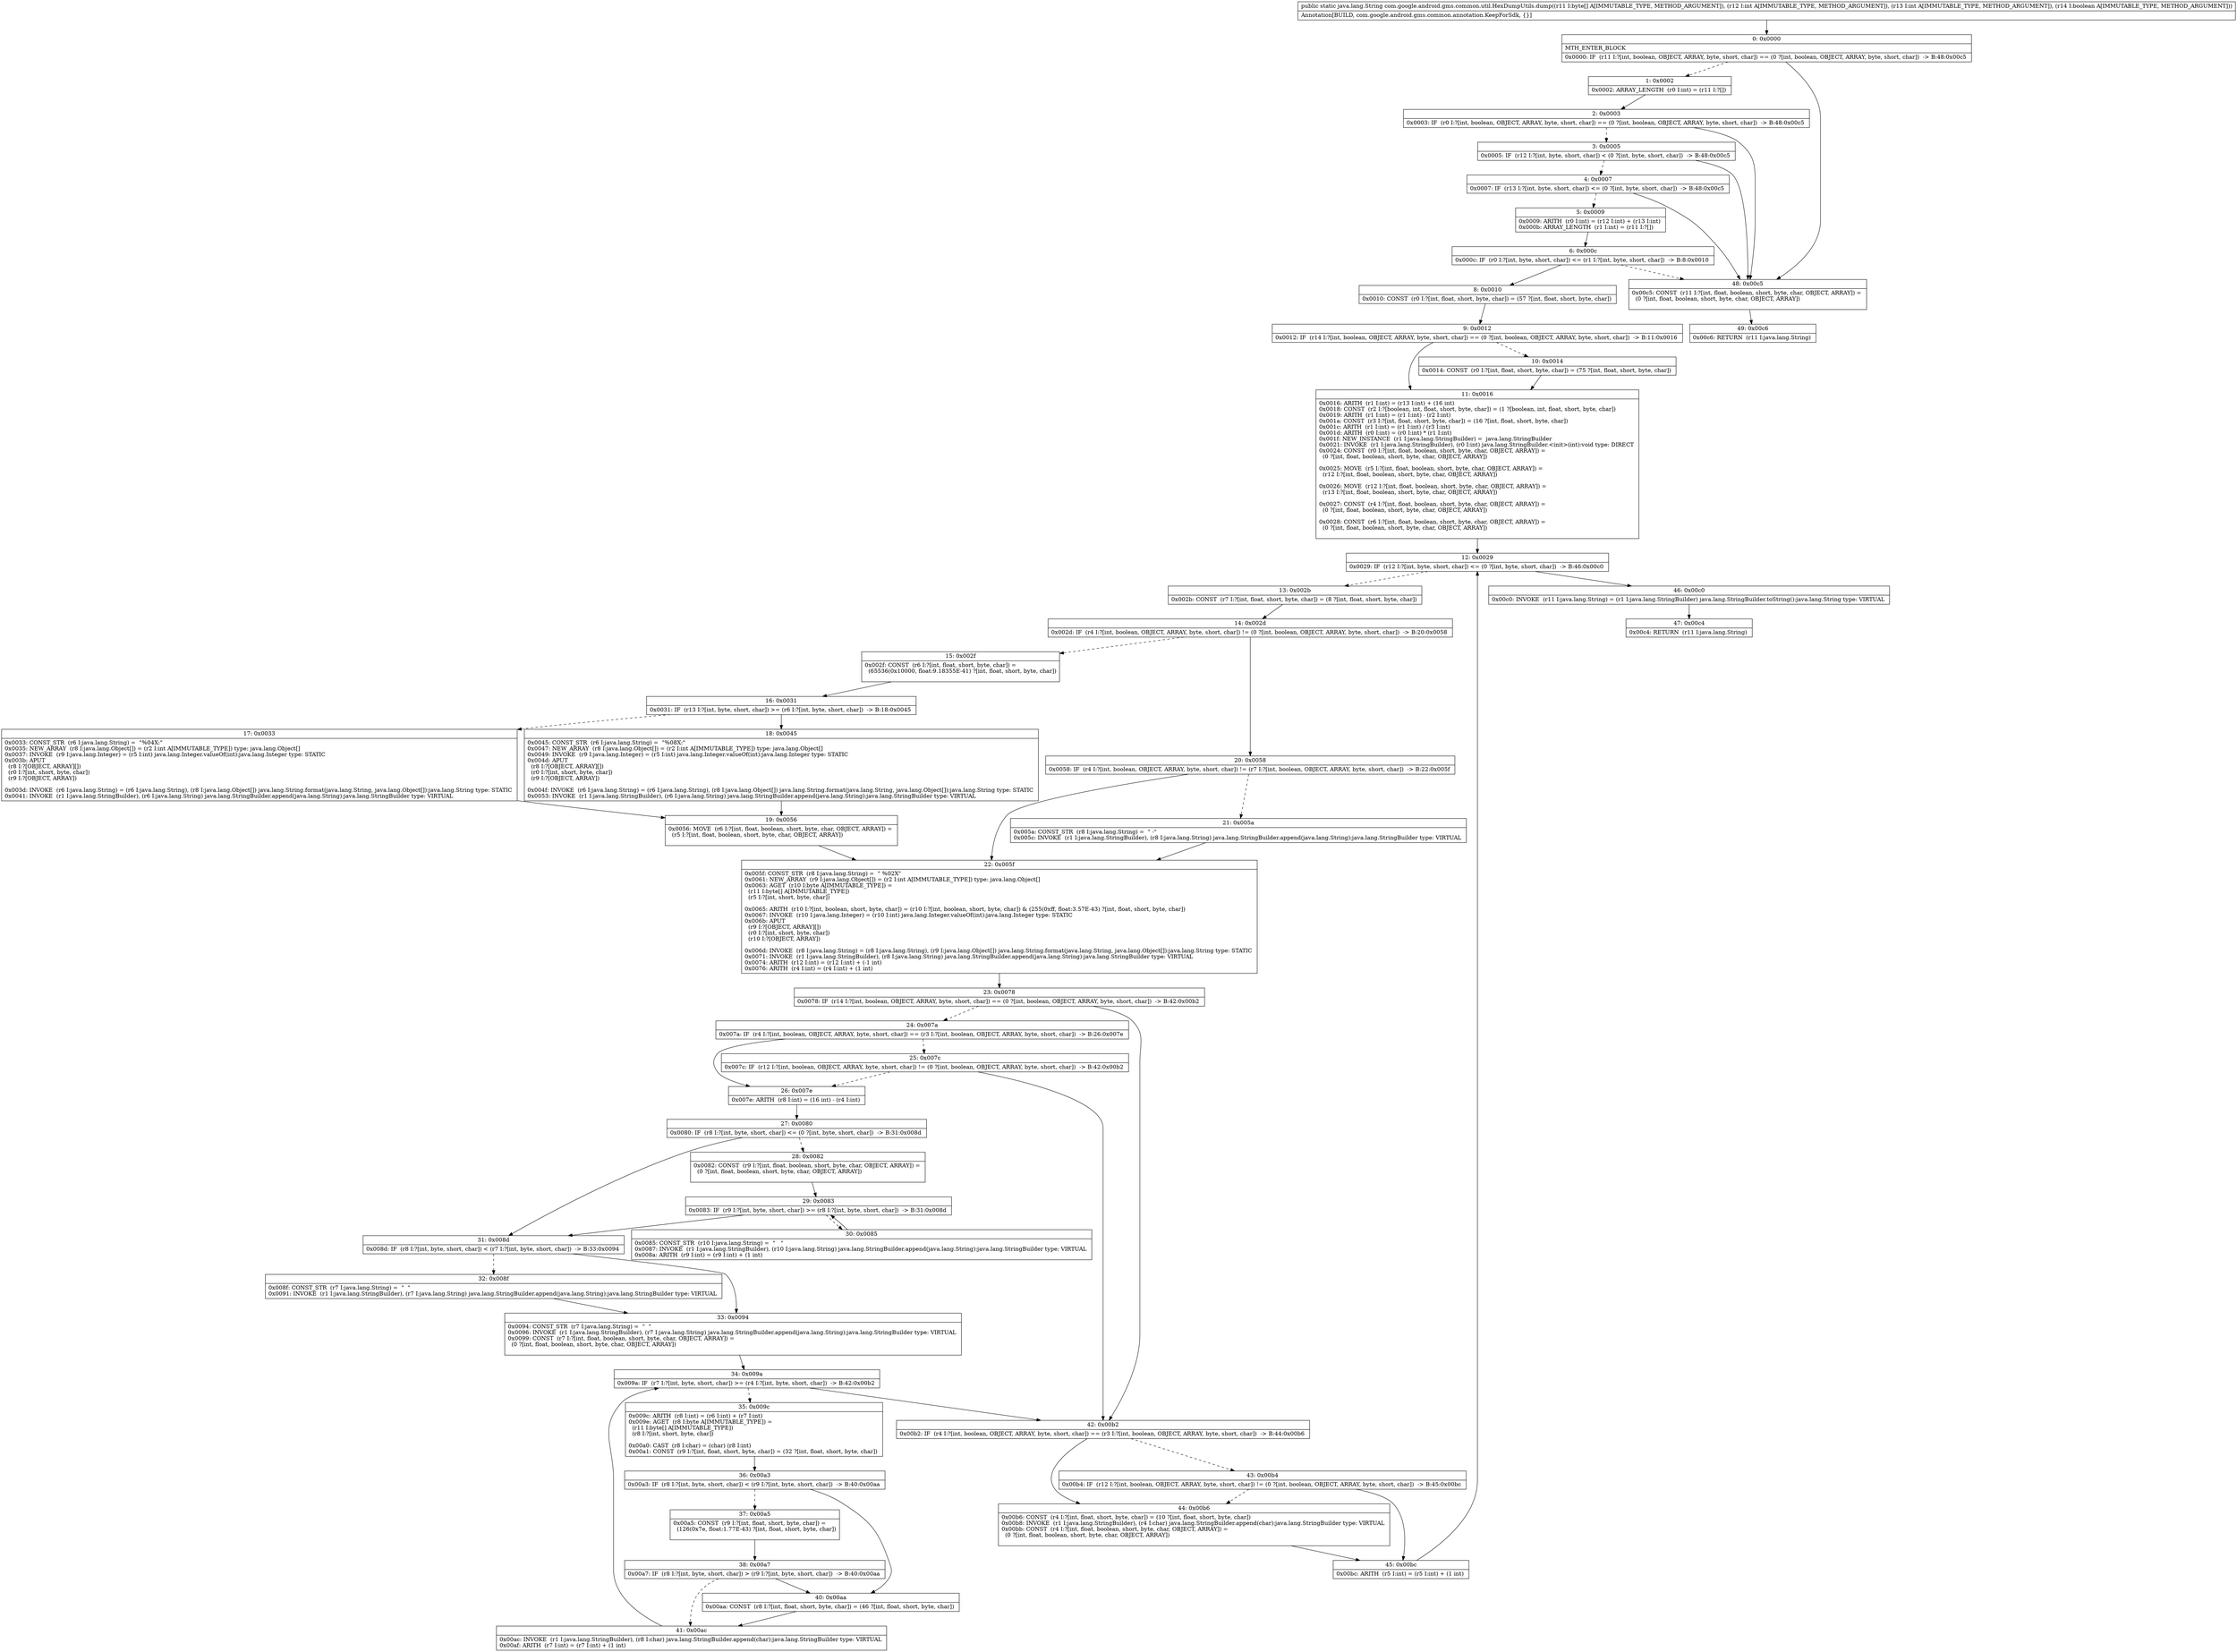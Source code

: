 digraph "CFG forcom.google.android.gms.common.util.HexDumpUtils.dump([BIIZ)Ljava\/lang\/String;" {
Node_0 [shape=record,label="{0\:\ 0x0000|MTH_ENTER_BLOCK\l|0x0000: IF  (r11 I:?[int, boolean, OBJECT, ARRAY, byte, short, char]) == (0 ?[int, boolean, OBJECT, ARRAY, byte, short, char])  \-\> B:48:0x00c5 \l}"];
Node_1 [shape=record,label="{1\:\ 0x0002|0x0002: ARRAY_LENGTH  (r0 I:int) = (r11 I:?[]) \l}"];
Node_2 [shape=record,label="{2\:\ 0x0003|0x0003: IF  (r0 I:?[int, boolean, OBJECT, ARRAY, byte, short, char]) == (0 ?[int, boolean, OBJECT, ARRAY, byte, short, char])  \-\> B:48:0x00c5 \l}"];
Node_3 [shape=record,label="{3\:\ 0x0005|0x0005: IF  (r12 I:?[int, byte, short, char]) \< (0 ?[int, byte, short, char])  \-\> B:48:0x00c5 \l}"];
Node_4 [shape=record,label="{4\:\ 0x0007|0x0007: IF  (r13 I:?[int, byte, short, char]) \<= (0 ?[int, byte, short, char])  \-\> B:48:0x00c5 \l}"];
Node_5 [shape=record,label="{5\:\ 0x0009|0x0009: ARITH  (r0 I:int) = (r12 I:int) + (r13 I:int) \l0x000b: ARRAY_LENGTH  (r1 I:int) = (r11 I:?[]) \l}"];
Node_6 [shape=record,label="{6\:\ 0x000c|0x000c: IF  (r0 I:?[int, byte, short, char]) \<= (r1 I:?[int, byte, short, char])  \-\> B:8:0x0010 \l}"];
Node_8 [shape=record,label="{8\:\ 0x0010|0x0010: CONST  (r0 I:?[int, float, short, byte, char]) = (57 ?[int, float, short, byte, char]) \l}"];
Node_9 [shape=record,label="{9\:\ 0x0012|0x0012: IF  (r14 I:?[int, boolean, OBJECT, ARRAY, byte, short, char]) == (0 ?[int, boolean, OBJECT, ARRAY, byte, short, char])  \-\> B:11:0x0016 \l}"];
Node_10 [shape=record,label="{10\:\ 0x0014|0x0014: CONST  (r0 I:?[int, float, short, byte, char]) = (75 ?[int, float, short, byte, char]) \l}"];
Node_11 [shape=record,label="{11\:\ 0x0016|0x0016: ARITH  (r1 I:int) = (r13 I:int) + (16 int) \l0x0018: CONST  (r2 I:?[boolean, int, float, short, byte, char]) = (1 ?[boolean, int, float, short, byte, char]) \l0x0019: ARITH  (r1 I:int) = (r1 I:int) \- (r2 I:int) \l0x001a: CONST  (r3 I:?[int, float, short, byte, char]) = (16 ?[int, float, short, byte, char]) \l0x001c: ARITH  (r1 I:int) = (r1 I:int) \/ (r3 I:int) \l0x001d: ARITH  (r0 I:int) = (r0 I:int) * (r1 I:int) \l0x001f: NEW_INSTANCE  (r1 I:java.lang.StringBuilder) =  java.lang.StringBuilder \l0x0021: INVOKE  (r1 I:java.lang.StringBuilder), (r0 I:int) java.lang.StringBuilder.\<init\>(int):void type: DIRECT \l0x0024: CONST  (r0 I:?[int, float, boolean, short, byte, char, OBJECT, ARRAY]) = \l  (0 ?[int, float, boolean, short, byte, char, OBJECT, ARRAY])\l \l0x0025: MOVE  (r5 I:?[int, float, boolean, short, byte, char, OBJECT, ARRAY]) = \l  (r12 I:?[int, float, boolean, short, byte, char, OBJECT, ARRAY])\l \l0x0026: MOVE  (r12 I:?[int, float, boolean, short, byte, char, OBJECT, ARRAY]) = \l  (r13 I:?[int, float, boolean, short, byte, char, OBJECT, ARRAY])\l \l0x0027: CONST  (r4 I:?[int, float, boolean, short, byte, char, OBJECT, ARRAY]) = \l  (0 ?[int, float, boolean, short, byte, char, OBJECT, ARRAY])\l \l0x0028: CONST  (r6 I:?[int, float, boolean, short, byte, char, OBJECT, ARRAY]) = \l  (0 ?[int, float, boolean, short, byte, char, OBJECT, ARRAY])\l \l}"];
Node_12 [shape=record,label="{12\:\ 0x0029|0x0029: IF  (r12 I:?[int, byte, short, char]) \<= (0 ?[int, byte, short, char])  \-\> B:46:0x00c0 \l}"];
Node_13 [shape=record,label="{13\:\ 0x002b|0x002b: CONST  (r7 I:?[int, float, short, byte, char]) = (8 ?[int, float, short, byte, char]) \l}"];
Node_14 [shape=record,label="{14\:\ 0x002d|0x002d: IF  (r4 I:?[int, boolean, OBJECT, ARRAY, byte, short, char]) != (0 ?[int, boolean, OBJECT, ARRAY, byte, short, char])  \-\> B:20:0x0058 \l}"];
Node_15 [shape=record,label="{15\:\ 0x002f|0x002f: CONST  (r6 I:?[int, float, short, byte, char]) = \l  (65536(0x10000, float:9.18355E\-41) ?[int, float, short, byte, char])\l \l}"];
Node_16 [shape=record,label="{16\:\ 0x0031|0x0031: IF  (r13 I:?[int, byte, short, char]) \>= (r6 I:?[int, byte, short, char])  \-\> B:18:0x0045 \l}"];
Node_17 [shape=record,label="{17\:\ 0x0033|0x0033: CONST_STR  (r6 I:java.lang.String) =  \"%04X:\" \l0x0035: NEW_ARRAY  (r8 I:java.lang.Object[]) = (r2 I:int A[IMMUTABLE_TYPE]) type: java.lang.Object[] \l0x0037: INVOKE  (r9 I:java.lang.Integer) = (r5 I:int) java.lang.Integer.valueOf(int):java.lang.Integer type: STATIC \l0x003b: APUT  \l  (r8 I:?[OBJECT, ARRAY][])\l  (r0 I:?[int, short, byte, char])\l  (r9 I:?[OBJECT, ARRAY])\l \l0x003d: INVOKE  (r6 I:java.lang.String) = (r6 I:java.lang.String), (r8 I:java.lang.Object[]) java.lang.String.format(java.lang.String, java.lang.Object[]):java.lang.String type: STATIC \l0x0041: INVOKE  (r1 I:java.lang.StringBuilder), (r6 I:java.lang.String) java.lang.StringBuilder.append(java.lang.String):java.lang.StringBuilder type: VIRTUAL \l}"];
Node_18 [shape=record,label="{18\:\ 0x0045|0x0045: CONST_STR  (r6 I:java.lang.String) =  \"%08X:\" \l0x0047: NEW_ARRAY  (r8 I:java.lang.Object[]) = (r2 I:int A[IMMUTABLE_TYPE]) type: java.lang.Object[] \l0x0049: INVOKE  (r9 I:java.lang.Integer) = (r5 I:int) java.lang.Integer.valueOf(int):java.lang.Integer type: STATIC \l0x004d: APUT  \l  (r8 I:?[OBJECT, ARRAY][])\l  (r0 I:?[int, short, byte, char])\l  (r9 I:?[OBJECT, ARRAY])\l \l0x004f: INVOKE  (r6 I:java.lang.String) = (r6 I:java.lang.String), (r8 I:java.lang.Object[]) java.lang.String.format(java.lang.String, java.lang.Object[]):java.lang.String type: STATIC \l0x0053: INVOKE  (r1 I:java.lang.StringBuilder), (r6 I:java.lang.String) java.lang.StringBuilder.append(java.lang.String):java.lang.StringBuilder type: VIRTUAL \l}"];
Node_19 [shape=record,label="{19\:\ 0x0056|0x0056: MOVE  (r6 I:?[int, float, boolean, short, byte, char, OBJECT, ARRAY]) = \l  (r5 I:?[int, float, boolean, short, byte, char, OBJECT, ARRAY])\l \l}"];
Node_20 [shape=record,label="{20\:\ 0x0058|0x0058: IF  (r4 I:?[int, boolean, OBJECT, ARRAY, byte, short, char]) != (r7 I:?[int, boolean, OBJECT, ARRAY, byte, short, char])  \-\> B:22:0x005f \l}"];
Node_21 [shape=record,label="{21\:\ 0x005a|0x005a: CONST_STR  (r8 I:java.lang.String) =  \" \-\" \l0x005c: INVOKE  (r1 I:java.lang.StringBuilder), (r8 I:java.lang.String) java.lang.StringBuilder.append(java.lang.String):java.lang.StringBuilder type: VIRTUAL \l}"];
Node_22 [shape=record,label="{22\:\ 0x005f|0x005f: CONST_STR  (r8 I:java.lang.String) =  \" %02X\" \l0x0061: NEW_ARRAY  (r9 I:java.lang.Object[]) = (r2 I:int A[IMMUTABLE_TYPE]) type: java.lang.Object[] \l0x0063: AGET  (r10 I:byte A[IMMUTABLE_TYPE]) = \l  (r11 I:byte[] A[IMMUTABLE_TYPE])\l  (r5 I:?[int, short, byte, char])\l \l0x0065: ARITH  (r10 I:?[int, boolean, short, byte, char]) = (r10 I:?[int, boolean, short, byte, char]) & (255(0xff, float:3.57E\-43) ?[int, float, short, byte, char]) \l0x0067: INVOKE  (r10 I:java.lang.Integer) = (r10 I:int) java.lang.Integer.valueOf(int):java.lang.Integer type: STATIC \l0x006b: APUT  \l  (r9 I:?[OBJECT, ARRAY][])\l  (r0 I:?[int, short, byte, char])\l  (r10 I:?[OBJECT, ARRAY])\l \l0x006d: INVOKE  (r8 I:java.lang.String) = (r8 I:java.lang.String), (r9 I:java.lang.Object[]) java.lang.String.format(java.lang.String, java.lang.Object[]):java.lang.String type: STATIC \l0x0071: INVOKE  (r1 I:java.lang.StringBuilder), (r8 I:java.lang.String) java.lang.StringBuilder.append(java.lang.String):java.lang.StringBuilder type: VIRTUAL \l0x0074: ARITH  (r12 I:int) = (r12 I:int) + (\-1 int) \l0x0076: ARITH  (r4 I:int) = (r4 I:int) + (1 int) \l}"];
Node_23 [shape=record,label="{23\:\ 0x0078|0x0078: IF  (r14 I:?[int, boolean, OBJECT, ARRAY, byte, short, char]) == (0 ?[int, boolean, OBJECT, ARRAY, byte, short, char])  \-\> B:42:0x00b2 \l}"];
Node_24 [shape=record,label="{24\:\ 0x007a|0x007a: IF  (r4 I:?[int, boolean, OBJECT, ARRAY, byte, short, char]) == (r3 I:?[int, boolean, OBJECT, ARRAY, byte, short, char])  \-\> B:26:0x007e \l}"];
Node_25 [shape=record,label="{25\:\ 0x007c|0x007c: IF  (r12 I:?[int, boolean, OBJECT, ARRAY, byte, short, char]) != (0 ?[int, boolean, OBJECT, ARRAY, byte, short, char])  \-\> B:42:0x00b2 \l}"];
Node_26 [shape=record,label="{26\:\ 0x007e|0x007e: ARITH  (r8 I:int) = (16 int) \- (r4 I:int) \l}"];
Node_27 [shape=record,label="{27\:\ 0x0080|0x0080: IF  (r8 I:?[int, byte, short, char]) \<= (0 ?[int, byte, short, char])  \-\> B:31:0x008d \l}"];
Node_28 [shape=record,label="{28\:\ 0x0082|0x0082: CONST  (r9 I:?[int, float, boolean, short, byte, char, OBJECT, ARRAY]) = \l  (0 ?[int, float, boolean, short, byte, char, OBJECT, ARRAY])\l \l}"];
Node_29 [shape=record,label="{29\:\ 0x0083|0x0083: IF  (r9 I:?[int, byte, short, char]) \>= (r8 I:?[int, byte, short, char])  \-\> B:31:0x008d \l}"];
Node_30 [shape=record,label="{30\:\ 0x0085|0x0085: CONST_STR  (r10 I:java.lang.String) =  \"   \" \l0x0087: INVOKE  (r1 I:java.lang.StringBuilder), (r10 I:java.lang.String) java.lang.StringBuilder.append(java.lang.String):java.lang.StringBuilder type: VIRTUAL \l0x008a: ARITH  (r9 I:int) = (r9 I:int) + (1 int) \l}"];
Node_31 [shape=record,label="{31\:\ 0x008d|0x008d: IF  (r8 I:?[int, byte, short, char]) \< (r7 I:?[int, byte, short, char])  \-\> B:33:0x0094 \l}"];
Node_32 [shape=record,label="{32\:\ 0x008f|0x008f: CONST_STR  (r7 I:java.lang.String) =  \"  \" \l0x0091: INVOKE  (r1 I:java.lang.StringBuilder), (r7 I:java.lang.String) java.lang.StringBuilder.append(java.lang.String):java.lang.StringBuilder type: VIRTUAL \l}"];
Node_33 [shape=record,label="{33\:\ 0x0094|0x0094: CONST_STR  (r7 I:java.lang.String) =  \"  \" \l0x0096: INVOKE  (r1 I:java.lang.StringBuilder), (r7 I:java.lang.String) java.lang.StringBuilder.append(java.lang.String):java.lang.StringBuilder type: VIRTUAL \l0x0099: CONST  (r7 I:?[int, float, boolean, short, byte, char, OBJECT, ARRAY]) = \l  (0 ?[int, float, boolean, short, byte, char, OBJECT, ARRAY])\l \l}"];
Node_34 [shape=record,label="{34\:\ 0x009a|0x009a: IF  (r7 I:?[int, byte, short, char]) \>= (r4 I:?[int, byte, short, char])  \-\> B:42:0x00b2 \l}"];
Node_35 [shape=record,label="{35\:\ 0x009c|0x009c: ARITH  (r8 I:int) = (r6 I:int) + (r7 I:int) \l0x009e: AGET  (r8 I:byte A[IMMUTABLE_TYPE]) = \l  (r11 I:byte[] A[IMMUTABLE_TYPE])\l  (r8 I:?[int, short, byte, char])\l \l0x00a0: CAST  (r8 I:char) = (char) (r8 I:int) \l0x00a1: CONST  (r9 I:?[int, float, short, byte, char]) = (32 ?[int, float, short, byte, char]) \l}"];
Node_36 [shape=record,label="{36\:\ 0x00a3|0x00a3: IF  (r8 I:?[int, byte, short, char]) \< (r9 I:?[int, byte, short, char])  \-\> B:40:0x00aa \l}"];
Node_37 [shape=record,label="{37\:\ 0x00a5|0x00a5: CONST  (r9 I:?[int, float, short, byte, char]) = \l  (126(0x7e, float:1.77E\-43) ?[int, float, short, byte, char])\l \l}"];
Node_38 [shape=record,label="{38\:\ 0x00a7|0x00a7: IF  (r8 I:?[int, byte, short, char]) \> (r9 I:?[int, byte, short, char])  \-\> B:40:0x00aa \l}"];
Node_40 [shape=record,label="{40\:\ 0x00aa|0x00aa: CONST  (r8 I:?[int, float, short, byte, char]) = (46 ?[int, float, short, byte, char]) \l}"];
Node_41 [shape=record,label="{41\:\ 0x00ac|0x00ac: INVOKE  (r1 I:java.lang.StringBuilder), (r8 I:char) java.lang.StringBuilder.append(char):java.lang.StringBuilder type: VIRTUAL \l0x00af: ARITH  (r7 I:int) = (r7 I:int) + (1 int) \l}"];
Node_42 [shape=record,label="{42\:\ 0x00b2|0x00b2: IF  (r4 I:?[int, boolean, OBJECT, ARRAY, byte, short, char]) == (r3 I:?[int, boolean, OBJECT, ARRAY, byte, short, char])  \-\> B:44:0x00b6 \l}"];
Node_43 [shape=record,label="{43\:\ 0x00b4|0x00b4: IF  (r12 I:?[int, boolean, OBJECT, ARRAY, byte, short, char]) != (0 ?[int, boolean, OBJECT, ARRAY, byte, short, char])  \-\> B:45:0x00bc \l}"];
Node_44 [shape=record,label="{44\:\ 0x00b6|0x00b6: CONST  (r4 I:?[int, float, short, byte, char]) = (10 ?[int, float, short, byte, char]) \l0x00b8: INVOKE  (r1 I:java.lang.StringBuilder), (r4 I:char) java.lang.StringBuilder.append(char):java.lang.StringBuilder type: VIRTUAL \l0x00bb: CONST  (r4 I:?[int, float, boolean, short, byte, char, OBJECT, ARRAY]) = \l  (0 ?[int, float, boolean, short, byte, char, OBJECT, ARRAY])\l \l}"];
Node_45 [shape=record,label="{45\:\ 0x00bc|0x00bc: ARITH  (r5 I:int) = (r5 I:int) + (1 int) \l}"];
Node_46 [shape=record,label="{46\:\ 0x00c0|0x00c0: INVOKE  (r11 I:java.lang.String) = (r1 I:java.lang.StringBuilder) java.lang.StringBuilder.toString():java.lang.String type: VIRTUAL \l}"];
Node_47 [shape=record,label="{47\:\ 0x00c4|0x00c4: RETURN  (r11 I:java.lang.String) \l}"];
Node_48 [shape=record,label="{48\:\ 0x00c5|0x00c5: CONST  (r11 I:?[int, float, boolean, short, byte, char, OBJECT, ARRAY]) = \l  (0 ?[int, float, boolean, short, byte, char, OBJECT, ARRAY])\l \l}"];
Node_49 [shape=record,label="{49\:\ 0x00c6|0x00c6: RETURN  (r11 I:java.lang.String) \l}"];
MethodNode[shape=record,label="{public static java.lang.String com.google.android.gms.common.util.HexDumpUtils.dump((r11 I:byte[] A[IMMUTABLE_TYPE, METHOD_ARGUMENT]), (r12 I:int A[IMMUTABLE_TYPE, METHOD_ARGUMENT]), (r13 I:int A[IMMUTABLE_TYPE, METHOD_ARGUMENT]), (r14 I:boolean A[IMMUTABLE_TYPE, METHOD_ARGUMENT]))  | Annotation[BUILD, com.google.android.gms.common.annotation.KeepForSdk, \{\}]\l}"];
MethodNode -> Node_0;
Node_0 -> Node_1[style=dashed];
Node_0 -> Node_48;
Node_1 -> Node_2;
Node_2 -> Node_3[style=dashed];
Node_2 -> Node_48;
Node_3 -> Node_4[style=dashed];
Node_3 -> Node_48;
Node_4 -> Node_5[style=dashed];
Node_4 -> Node_48;
Node_5 -> Node_6;
Node_6 -> Node_8;
Node_6 -> Node_48[style=dashed];
Node_8 -> Node_9;
Node_9 -> Node_10[style=dashed];
Node_9 -> Node_11;
Node_10 -> Node_11;
Node_11 -> Node_12;
Node_12 -> Node_13[style=dashed];
Node_12 -> Node_46;
Node_13 -> Node_14;
Node_14 -> Node_15[style=dashed];
Node_14 -> Node_20;
Node_15 -> Node_16;
Node_16 -> Node_17[style=dashed];
Node_16 -> Node_18;
Node_17 -> Node_19;
Node_18 -> Node_19;
Node_19 -> Node_22;
Node_20 -> Node_21[style=dashed];
Node_20 -> Node_22;
Node_21 -> Node_22;
Node_22 -> Node_23;
Node_23 -> Node_24[style=dashed];
Node_23 -> Node_42;
Node_24 -> Node_25[style=dashed];
Node_24 -> Node_26;
Node_25 -> Node_26[style=dashed];
Node_25 -> Node_42;
Node_26 -> Node_27;
Node_27 -> Node_28[style=dashed];
Node_27 -> Node_31;
Node_28 -> Node_29;
Node_29 -> Node_30[style=dashed];
Node_29 -> Node_31;
Node_30 -> Node_29;
Node_31 -> Node_32[style=dashed];
Node_31 -> Node_33;
Node_32 -> Node_33;
Node_33 -> Node_34;
Node_34 -> Node_35[style=dashed];
Node_34 -> Node_42;
Node_35 -> Node_36;
Node_36 -> Node_37[style=dashed];
Node_36 -> Node_40;
Node_37 -> Node_38;
Node_38 -> Node_40;
Node_38 -> Node_41[style=dashed];
Node_40 -> Node_41;
Node_41 -> Node_34;
Node_42 -> Node_43[style=dashed];
Node_42 -> Node_44;
Node_43 -> Node_44[style=dashed];
Node_43 -> Node_45;
Node_44 -> Node_45;
Node_45 -> Node_12;
Node_46 -> Node_47;
Node_48 -> Node_49;
}


